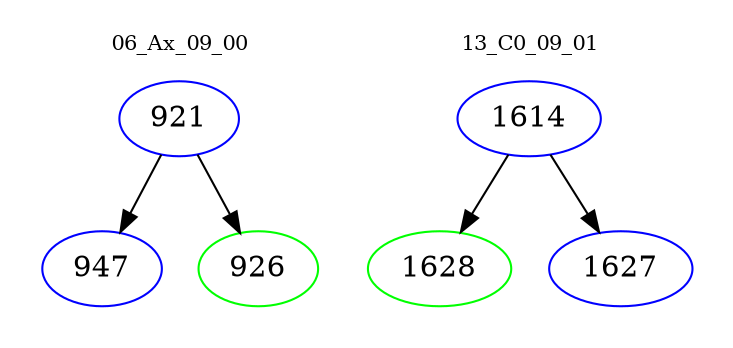 digraph{
subgraph cluster_0 {
color = white
label = "06_Ax_09_00";
fontsize=10;
T0_921 [label="921", color="blue"]
T0_921 -> T0_947 [color="black"]
T0_947 [label="947", color="blue"]
T0_921 -> T0_926 [color="black"]
T0_926 [label="926", color="green"]
}
subgraph cluster_1 {
color = white
label = "13_C0_09_01";
fontsize=10;
T1_1614 [label="1614", color="blue"]
T1_1614 -> T1_1628 [color="black"]
T1_1628 [label="1628", color="green"]
T1_1614 -> T1_1627 [color="black"]
T1_1627 [label="1627", color="blue"]
}
}
